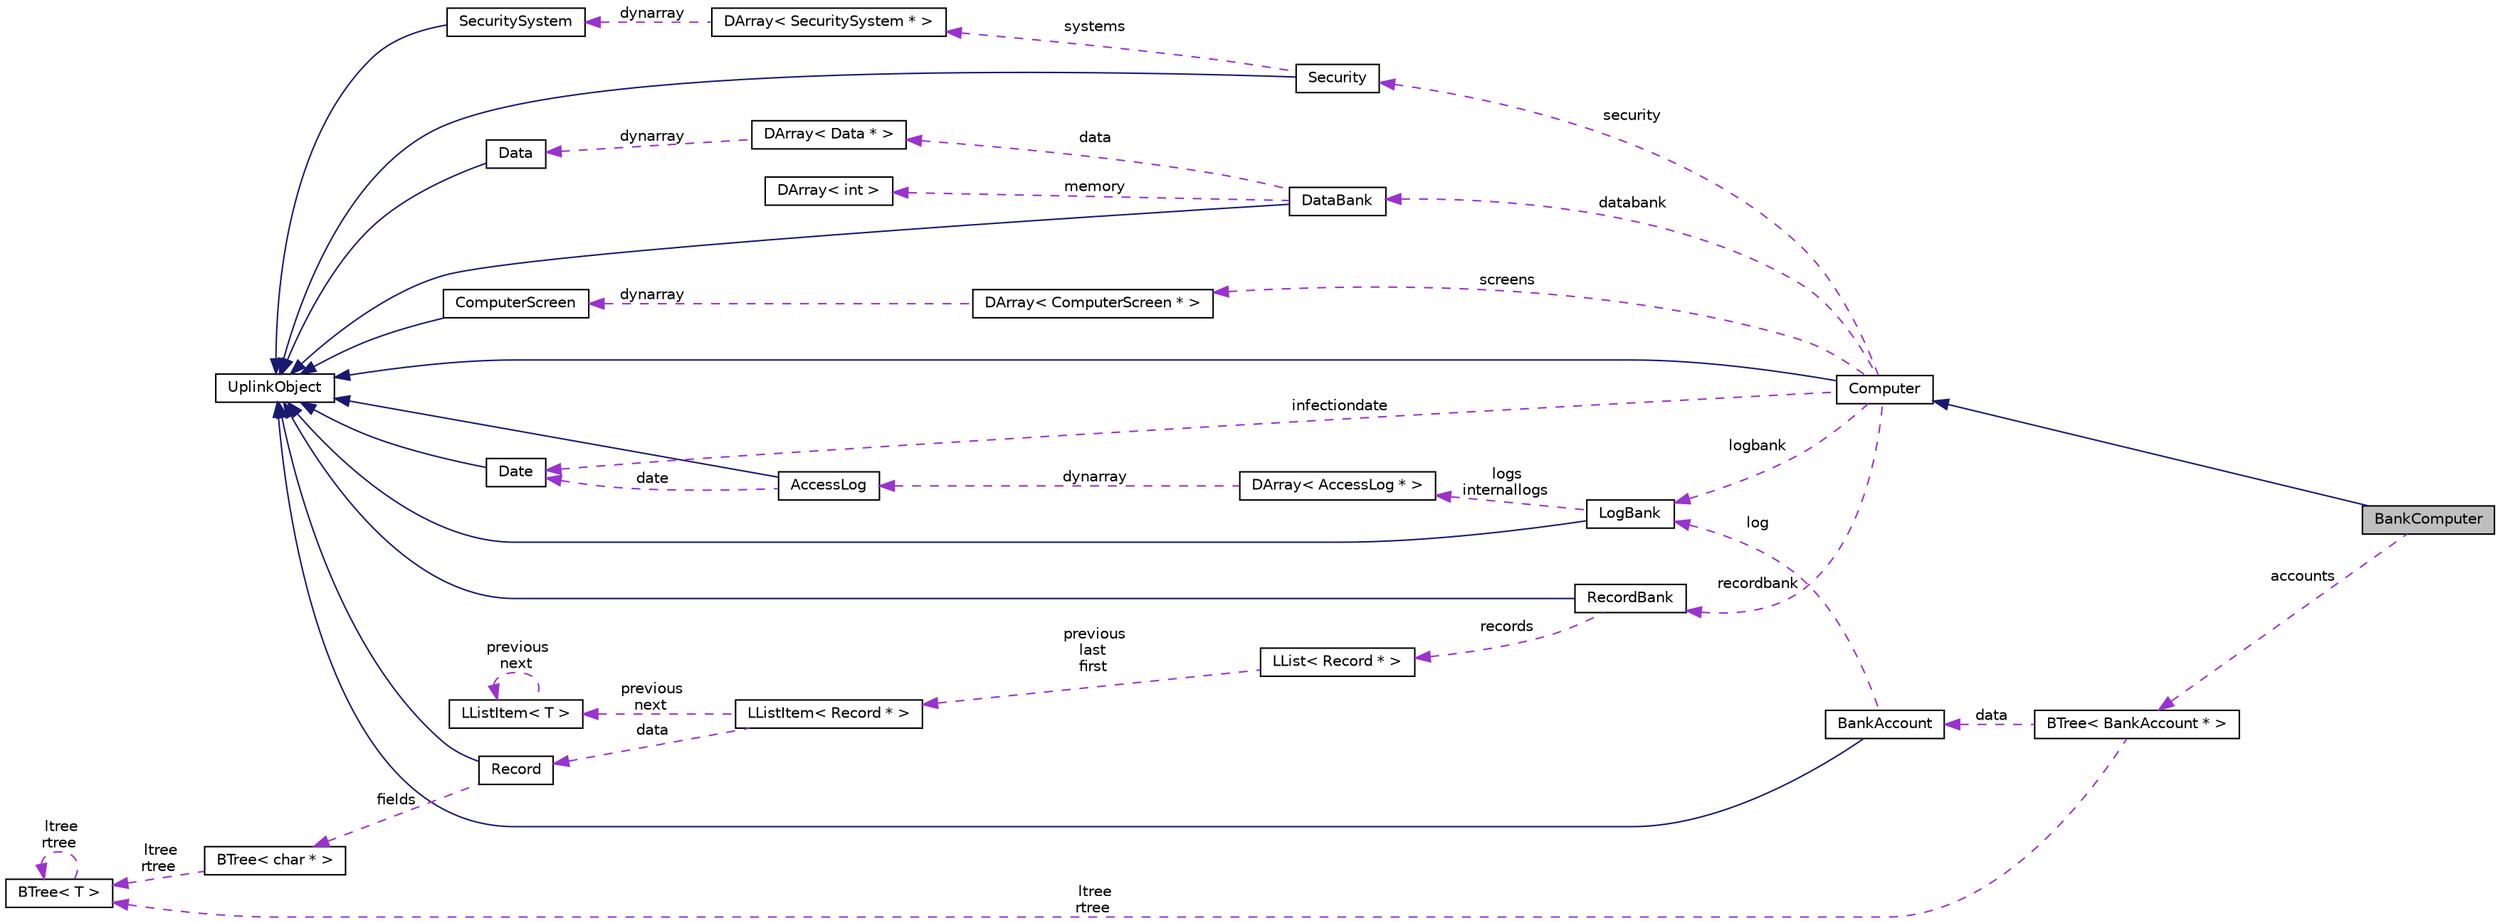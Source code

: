 digraph "BankComputer"
{
 // LATEX_PDF_SIZE
  edge [fontname="Helvetica",fontsize="10",labelfontname="Helvetica",labelfontsize="10"];
  node [fontname="Helvetica",fontsize="10",shape=record];
  rankdir="LR";
  Node1 [label="BankComputer",height=0.2,width=0.4,color="black", fillcolor="grey75", style="filled", fontcolor="black",tooltip=" "];
  Node2 -> Node1 [dir="back",color="midnightblue",fontsize="10",style="solid"];
  Node2 [label="Computer",height=0.2,width=0.4,color="black", fillcolor="white", style="filled",URL="$classComputer.html",tooltip="Computer class object."];
  Node3 -> Node2 [dir="back",color="midnightblue",fontsize="10",style="solid"];
  Node3 [label="UplinkObject",height=0.2,width=0.4,color="black", fillcolor="white", style="filled",URL="$classUplinkObject.html",tooltip="UplinkObject base class."];
  Node4 -> Node2 [dir="back",color="darkorchid3",fontsize="10",style="dashed",label=" logbank" ];
  Node4 [label="LogBank",height=0.2,width=0.4,color="black", fillcolor="white", style="filled",URL="$classLogBank.html",tooltip=" "];
  Node3 -> Node4 [dir="back",color="midnightblue",fontsize="10",style="solid"];
  Node5 -> Node4 [dir="back",color="darkorchid3",fontsize="10",style="dashed",label=" logs\ninternallogs" ];
  Node5 [label="DArray\< AccessLog * \>",height=0.2,width=0.4,color="black", fillcolor="white", style="filled",URL="$classDArray.html",tooltip=" "];
  Node6 -> Node5 [dir="back",color="darkorchid3",fontsize="10",style="dashed",label=" dynarray" ];
  Node6 [label="AccessLog",height=0.2,width=0.4,color="black", fillcolor="white", style="filled",URL="$classAccessLog.html",tooltip=" "];
  Node3 -> Node6 [dir="back",color="midnightblue",fontsize="10",style="solid"];
  Node7 -> Node6 [dir="back",color="darkorchid3",fontsize="10",style="dashed",label=" date" ];
  Node7 [label="Date",height=0.2,width=0.4,color="black", fillcolor="white", style="filled",URL="$classDate.html",tooltip=" "];
  Node3 -> Node7 [dir="back",color="midnightblue",fontsize="10",style="solid"];
  Node8 -> Node2 [dir="back",color="darkorchid3",fontsize="10",style="dashed",label=" recordbank" ];
  Node8 [label="RecordBank",height=0.2,width=0.4,color="black", fillcolor="white", style="filled",URL="$classRecordBank.html",tooltip=" "];
  Node3 -> Node8 [dir="back",color="midnightblue",fontsize="10",style="solid"];
  Node9 -> Node8 [dir="back",color="darkorchid3",fontsize="10",style="dashed",label=" records" ];
  Node9 [label="LList\< Record * \>",height=0.2,width=0.4,color="black", fillcolor="white", style="filled",URL="$classLList.html",tooltip=" "];
  Node10 -> Node9 [dir="back",color="darkorchid3",fontsize="10",style="dashed",label=" previous\nlast\nfirst" ];
  Node10 [label="LListItem\< Record * \>",height=0.2,width=0.4,color="black", fillcolor="white", style="filled",URL="$classLListItem.html",tooltip=" "];
  Node11 -> Node10 [dir="back",color="darkorchid3",fontsize="10",style="dashed",label=" data" ];
  Node11 [label="Record",height=0.2,width=0.4,color="black", fillcolor="white", style="filled",URL="$classRecord.html",tooltip=" "];
  Node3 -> Node11 [dir="back",color="midnightblue",fontsize="10",style="solid"];
  Node12 -> Node11 [dir="back",color="darkorchid3",fontsize="10",style="dashed",label=" fields" ];
  Node12 [label="BTree\< char * \>",height=0.2,width=0.4,color="black", fillcolor="white", style="filled",URL="$classBTree.html",tooltip=" "];
  Node13 -> Node12 [dir="back",color="darkorchid3",fontsize="10",style="dashed",label=" ltree\nrtree" ];
  Node13 [label="BTree\< T \>",height=0.2,width=0.4,color="black", fillcolor="white", style="filled",URL="$classBTree.html",tooltip=" "];
  Node13 -> Node13 [dir="back",color="darkorchid3",fontsize="10",style="dashed",label=" ltree\nrtree" ];
  Node14 -> Node10 [dir="back",color="darkorchid3",fontsize="10",style="dashed",label=" previous\nnext" ];
  Node14 [label="LListItem\< T \>",height=0.2,width=0.4,color="black", fillcolor="white", style="filled",URL="$classLListItem.html",tooltip=" "];
  Node14 -> Node14 [dir="back",color="darkorchid3",fontsize="10",style="dashed",label=" previous\nnext" ];
  Node15 -> Node2 [dir="back",color="darkorchid3",fontsize="10",style="dashed",label=" databank" ];
  Node15 [label="DataBank",height=0.2,width=0.4,color="black", fillcolor="white", style="filled",URL="$classDataBank.html",tooltip=" "];
  Node3 -> Node15 [dir="back",color="midnightblue",fontsize="10",style="solid"];
  Node16 -> Node15 [dir="back",color="darkorchid3",fontsize="10",style="dashed",label=" data" ];
  Node16 [label="DArray\< Data * \>",height=0.2,width=0.4,color="black", fillcolor="white", style="filled",URL="$classDArray.html",tooltip=" "];
  Node17 -> Node16 [dir="back",color="darkorchid3",fontsize="10",style="dashed",label=" dynarray" ];
  Node17 [label="Data",height=0.2,width=0.4,color="black", fillcolor="white", style="filled",URL="$classData.html",tooltip=" "];
  Node3 -> Node17 [dir="back",color="midnightblue",fontsize="10",style="solid"];
  Node18 -> Node15 [dir="back",color="darkorchid3",fontsize="10",style="dashed",label=" memory" ];
  Node18 [label="DArray\< int \>",height=0.2,width=0.4,color="black", fillcolor="white", style="filled",URL="$classDArray.html",tooltip=" "];
  Node19 -> Node2 [dir="back",color="darkorchid3",fontsize="10",style="dashed",label=" screens" ];
  Node19 [label="DArray\< ComputerScreen * \>",height=0.2,width=0.4,color="black", fillcolor="white", style="filled",URL="$classDArray.html",tooltip=" "];
  Node20 -> Node19 [dir="back",color="darkorchid3",fontsize="10",style="dashed",label=" dynarray" ];
  Node20 [label="ComputerScreen",height=0.2,width=0.4,color="black", fillcolor="white", style="filled",URL="$classComputerScreen.html",tooltip=" "];
  Node3 -> Node20 [dir="back",color="midnightblue",fontsize="10",style="solid"];
  Node7 -> Node2 [dir="back",color="darkorchid3",fontsize="10",style="dashed",label=" infectiondate" ];
  Node21 -> Node2 [dir="back",color="darkorchid3",fontsize="10",style="dashed",label=" security" ];
  Node21 [label="Security",height=0.2,width=0.4,color="black", fillcolor="white", style="filled",URL="$classSecurity.html",tooltip=" "];
  Node3 -> Node21 [dir="back",color="midnightblue",fontsize="10",style="solid"];
  Node22 -> Node21 [dir="back",color="darkorchid3",fontsize="10",style="dashed",label=" systems" ];
  Node22 [label="DArray\< SecuritySystem * \>",height=0.2,width=0.4,color="black", fillcolor="white", style="filled",URL="$classDArray.html",tooltip=" "];
  Node23 -> Node22 [dir="back",color="darkorchid3",fontsize="10",style="dashed",label=" dynarray" ];
  Node23 [label="SecuritySystem",height=0.2,width=0.4,color="black", fillcolor="white", style="filled",URL="$classSecuritySystem.html",tooltip=" "];
  Node3 -> Node23 [dir="back",color="midnightblue",fontsize="10",style="solid"];
  Node24 -> Node1 [dir="back",color="darkorchid3",fontsize="10",style="dashed",label=" accounts" ];
  Node24 [label="BTree\< BankAccount * \>",height=0.2,width=0.4,color="black", fillcolor="white", style="filled",URL="$classBTree.html",tooltip=" "];
  Node25 -> Node24 [dir="back",color="darkorchid3",fontsize="10",style="dashed",label=" data" ];
  Node25 [label="BankAccount",height=0.2,width=0.4,color="black", fillcolor="white", style="filled",URL="$classBankAccount.html",tooltip=" "];
  Node3 -> Node25 [dir="back",color="midnightblue",fontsize="10",style="solid"];
  Node4 -> Node25 [dir="back",color="darkorchid3",fontsize="10",style="dashed",label=" log" ];
  Node13 -> Node24 [dir="back",color="darkorchid3",fontsize="10",style="dashed",label=" ltree\nrtree" ];
}
